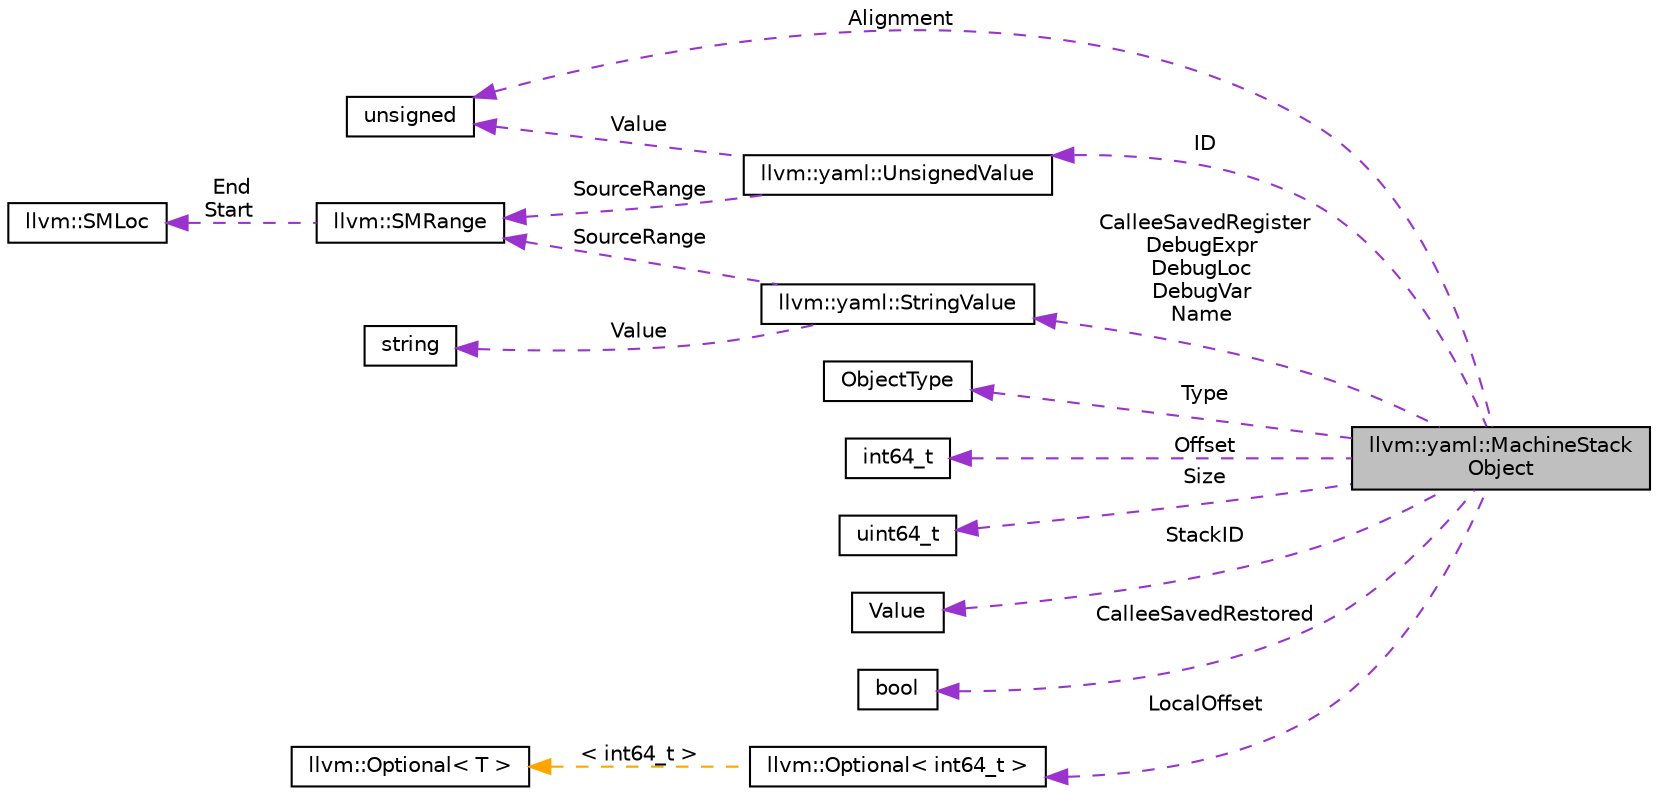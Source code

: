 digraph "llvm::yaml::MachineStackObject"
{
 // LATEX_PDF_SIZE
  bgcolor="transparent";
  edge [fontname="Helvetica",fontsize="10",labelfontname="Helvetica",labelfontsize="10"];
  node [fontname="Helvetica",fontsize="10",shape="box"];
  rankdir="LR";
  Node1 [label="llvm::yaml::MachineStack\lObject",height=0.2,width=0.4,color="black", fillcolor="grey75", style="filled", fontcolor="black",tooltip="Serializable representation of stack object from the MachineFrameInfo class."];
  Node2 -> Node1 [dir="back",color="darkorchid3",fontsize="10",style="dashed",label=" ID" ,fontname="Helvetica"];
  Node2 [label="llvm::yaml::UnsignedValue",height=0.2,width=0.4,color="black",URL="$structllvm_1_1yaml_1_1UnsignedValue.html",tooltip="A wrapper around unsigned which contains a source range that's being set during parsing."];
  Node3 -> Node2 [dir="back",color="darkorchid3",fontsize="10",style="dashed",label=" Value" ,fontname="Helvetica"];
  Node3 [label="unsigned",height=0.2,width=0.4,color="black",URL="$classunsigned.html",tooltip=" "];
  Node4 -> Node2 [dir="back",color="darkorchid3",fontsize="10",style="dashed",label=" SourceRange" ,fontname="Helvetica"];
  Node4 [label="llvm::SMRange",height=0.2,width=0.4,color="black",URL="$classllvm_1_1SMRange.html",tooltip="Represents a range in source code."];
  Node5 -> Node4 [dir="back",color="darkorchid3",fontsize="10",style="dashed",label=" End\nStart" ,fontname="Helvetica"];
  Node5 [label="llvm::SMLoc",height=0.2,width=0.4,color="black",URL="$classllvm_1_1SMLoc.html",tooltip="Represents a location in source code."];
  Node6 -> Node1 [dir="back",color="darkorchid3",fontsize="10",style="dashed",label=" CalleeSavedRegister\nDebugExpr\nDebugLoc\nDebugVar\nName" ,fontname="Helvetica"];
  Node6 [label="llvm::yaml::StringValue",height=0.2,width=0.4,color="black",URL="$structllvm_1_1yaml_1_1StringValue.html",tooltip="A wrapper around std::string which contains a source range that's being set during parsing."];
  Node7 -> Node6 [dir="back",color="darkorchid3",fontsize="10",style="dashed",label=" Value" ,fontname="Helvetica"];
  Node7 [label="string",height=0.2,width=0.4,color="black",tooltip=" "];
  Node4 -> Node6 [dir="back",color="darkorchid3",fontsize="10",style="dashed",label=" SourceRange" ,fontname="Helvetica"];
  Node8 -> Node1 [dir="back",color="darkorchid3",fontsize="10",style="dashed",label=" Type" ,fontname="Helvetica"];
  Node8 [label="ObjectType",height=0.2,width=0.4,color="black",tooltip=" "];
  Node9 -> Node1 [dir="back",color="darkorchid3",fontsize="10",style="dashed",label=" Offset" ,fontname="Helvetica"];
  Node9 [label="int64_t",height=0.2,width=0.4,color="black",tooltip=" "];
  Node10 -> Node1 [dir="back",color="darkorchid3",fontsize="10",style="dashed",label=" Size" ,fontname="Helvetica"];
  Node10 [label="uint64_t",height=0.2,width=0.4,color="black",tooltip=" "];
  Node3 -> Node1 [dir="back",color="darkorchid3",fontsize="10",style="dashed",label=" Alignment" ,fontname="Helvetica"];
  Node11 -> Node1 [dir="back",color="darkorchid3",fontsize="10",style="dashed",label=" StackID" ,fontname="Helvetica"];
  Node11 [label="Value",height=0.2,width=0.4,color="black",tooltip=" "];
  Node12 -> Node1 [dir="back",color="darkorchid3",fontsize="10",style="dashed",label=" CalleeSavedRestored" ,fontname="Helvetica"];
  Node12 [label="bool",height=0.2,width=0.4,color="black",URL="$classbool.html",tooltip=" "];
  Node13 -> Node1 [dir="back",color="darkorchid3",fontsize="10",style="dashed",label=" LocalOffset" ,fontname="Helvetica"];
  Node13 [label="llvm::Optional\< int64_t \>",height=0.2,width=0.4,color="black",URL="$classllvm_1_1Optional.html",tooltip=" "];
  Node14 -> Node13 [dir="back",color="orange",fontsize="10",style="dashed",label=" \< int64_t \>" ,fontname="Helvetica"];
  Node14 [label="llvm::Optional\< T \>",height=0.2,width=0.4,color="black",URL="$classllvm_1_1Optional.html",tooltip=" "];
}
